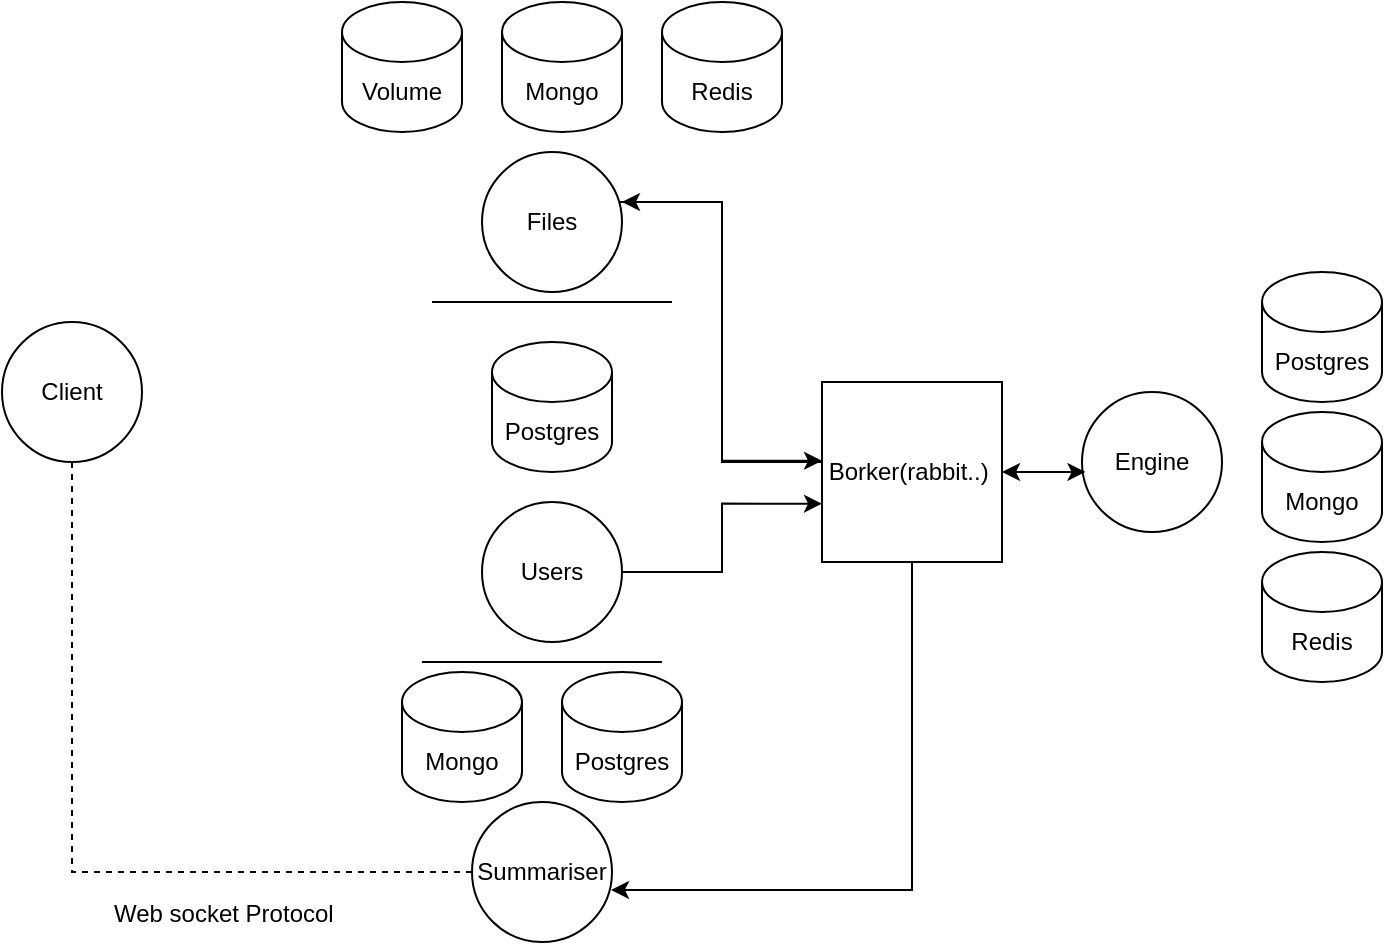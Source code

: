 <mxfile version="20.0.1" type="device"><diagram id="GJ5EhfNdMvc3TeUjdbJM" name="Page-1"><mxGraphModel dx="1738" dy="498" grid="1" gridSize="10" guides="1" tooltips="1" connect="1" arrows="1" fold="1" page="1" pageScale="1" pageWidth="850" pageHeight="1100" math="0" shadow="0"><root><mxCell id="0"/><mxCell id="1" parent="0"/><mxCell id="mVbQRSuIKEo2DpntXLYh-22" style="edgeStyle=orthogonalEdgeStyle;rounded=0;orthogonalLoop=1;jettySize=auto;html=1;entryX=0;entryY=0.676;entryDx=0;entryDy=0;entryPerimeter=0;" parent="1" source="mVbQRSuIKEo2DpntXLYh-1" target="mVbQRSuIKEo2DpntXLYh-4" edge="1"><mxGeometry relative="1" as="geometry"/></mxCell><mxCell id="mVbQRSuIKEo2DpntXLYh-1" value="Users" style="ellipse;whiteSpace=wrap;html=1;aspect=fixed;" parent="1" vertex="1"><mxGeometry x="200" y="460" width="70" height="70" as="geometry"/></mxCell><mxCell id="mVbQRSuIKEo2DpntXLYh-25" style="edgeStyle=orthogonalEdgeStyle;rounded=0;orthogonalLoop=1;jettySize=auto;html=1;entryX=0;entryY=0.438;entryDx=0;entryDy=0;entryPerimeter=0;" parent="1" source="mVbQRSuIKEo2DpntXLYh-2" target="mVbQRSuIKEo2DpntXLYh-4" edge="1"><mxGeometry relative="1" as="geometry"><Array as="points"><mxPoint x="320" y="310"/><mxPoint x="320" y="439"/></Array></mxGeometry></mxCell><mxCell id="mVbQRSuIKEo2DpntXLYh-2" value="Files" style="ellipse;whiteSpace=wrap;html=1;aspect=fixed;" parent="1" vertex="1"><mxGeometry x="200" y="285" width="70" height="70" as="geometry"/></mxCell><mxCell id="mVbQRSuIKEo2DpntXLYh-27" style="edgeStyle=orthogonalEdgeStyle;rounded=0;orthogonalLoop=1;jettySize=auto;html=1;" parent="1" source="mVbQRSuIKEo2DpntXLYh-3" target="mVbQRSuIKEo2DpntXLYh-4" edge="1"><mxGeometry relative="1" as="geometry"><Array as="points"><mxPoint x="490" y="445"/><mxPoint x="490" y="445"/></Array></mxGeometry></mxCell><mxCell id="mVbQRSuIKEo2DpntXLYh-3" value="Engine" style="ellipse;whiteSpace=wrap;html=1;aspect=fixed;" parent="1" vertex="1"><mxGeometry x="500" y="405" width="70" height="70" as="geometry"/></mxCell><mxCell id="mVbQRSuIKEo2DpntXLYh-23" style="edgeStyle=orthogonalEdgeStyle;rounded=0;orthogonalLoop=1;jettySize=auto;html=1;entryX=1;entryY=0.357;entryDx=0;entryDy=0;entryPerimeter=0;" parent="1" source="mVbQRSuIKEo2DpntXLYh-4" target="mVbQRSuIKEo2DpntXLYh-2" edge="1"><mxGeometry relative="1" as="geometry"><Array as="points"><mxPoint x="320" y="440"/><mxPoint x="320" y="310"/></Array></mxGeometry></mxCell><mxCell id="mVbQRSuIKEo2DpntXLYh-26" style="edgeStyle=orthogonalEdgeStyle;rounded=0;orthogonalLoop=1;jettySize=auto;html=1;entryX=0.025;entryY=0.571;entryDx=0;entryDy=0;entryPerimeter=0;" parent="1" source="mVbQRSuIKEo2DpntXLYh-4" target="mVbQRSuIKEo2DpntXLYh-3" edge="1"><mxGeometry relative="1" as="geometry"/></mxCell><mxCell id="mVbQRSuIKEo2DpntXLYh-29" style="edgeStyle=orthogonalEdgeStyle;rounded=0;orthogonalLoop=1;jettySize=auto;html=1;entryX=0.993;entryY=0.628;entryDx=0;entryDy=0;entryPerimeter=0;" parent="1" source="mVbQRSuIKEo2DpntXLYh-4" target="mVbQRSuIKEo2DpntXLYh-13" edge="1"><mxGeometry relative="1" as="geometry"><Array as="points"><mxPoint x="415" y="654"/></Array></mxGeometry></mxCell><mxCell id="mVbQRSuIKEo2DpntXLYh-4" value="Borker(rabbit..)&amp;nbsp;" style="whiteSpace=wrap;html=1;aspect=fixed;" parent="1" vertex="1"><mxGeometry x="370" y="400" width="90" height="90" as="geometry"/></mxCell><mxCell id="mVbQRSuIKEo2DpntXLYh-6" value="Client" style="ellipse;whiteSpace=wrap;html=1;aspect=fixed;" parent="1" vertex="1"><mxGeometry x="-40" y="370" width="70" height="70" as="geometry"/></mxCell><mxCell id="mVbQRSuIKEo2DpntXLYh-7" value="Mongo" style="shape=cylinder3;whiteSpace=wrap;html=1;boundedLbl=1;backgroundOutline=1;size=15;" parent="1" vertex="1"><mxGeometry x="590" y="415" width="60" height="65" as="geometry"/></mxCell><mxCell id="mVbQRSuIKEo2DpntXLYh-8" value="Redis" style="shape=cylinder3;whiteSpace=wrap;html=1;boundedLbl=1;backgroundOutline=1;size=15;" parent="1" vertex="1"><mxGeometry x="590" y="485" width="60" height="65" as="geometry"/></mxCell><mxCell id="mVbQRSuIKEo2DpntXLYh-9" value="Mongo" style="shape=cylinder3;whiteSpace=wrap;html=1;boundedLbl=1;backgroundOutline=1;size=15;" parent="1" vertex="1"><mxGeometry x="210" y="210" width="60" height="65" as="geometry"/></mxCell><mxCell id="mVbQRSuIKEo2DpntXLYh-10" value="Redis" style="shape=cylinder3;whiteSpace=wrap;html=1;boundedLbl=1;backgroundOutline=1;size=15;" parent="1" vertex="1"><mxGeometry x="290" y="210" width="60" height="65" as="geometry"/></mxCell><mxCell id="mVbQRSuIKEo2DpntXLYh-11" value="Volume" style="shape=cylinder3;whiteSpace=wrap;html=1;boundedLbl=1;backgroundOutline=1;size=15;" parent="1" vertex="1"><mxGeometry x="130" y="210" width="60" height="65" as="geometry"/></mxCell><mxCell id="mVbQRSuIKEo2DpntXLYh-12" value="Postgres" style="shape=cylinder3;whiteSpace=wrap;html=1;boundedLbl=1;backgroundOutline=1;size=15;" parent="1" vertex="1"><mxGeometry x="205" y="380" width="60" height="65" as="geometry"/></mxCell><mxCell id="mVbQRSuIKEo2DpntXLYh-13" value="Summariser" style="ellipse;whiteSpace=wrap;html=1;aspect=fixed;" parent="1" vertex="1"><mxGeometry x="195" y="610" width="70" height="70" as="geometry"/></mxCell><mxCell id="mVbQRSuIKEo2DpntXLYh-15" value="Postgres" style="shape=cylinder3;whiteSpace=wrap;html=1;boundedLbl=1;backgroundOutline=1;size=15;" parent="1" vertex="1"><mxGeometry x="590" y="345" width="60" height="65" as="geometry"/></mxCell><mxCell id="mVbQRSuIKEo2DpntXLYh-16" value="Mongo" style="shape=cylinder3;whiteSpace=wrap;html=1;boundedLbl=1;backgroundOutline=1;size=15;" parent="1" vertex="1"><mxGeometry x="160" y="545" width="60" height="65" as="geometry"/></mxCell><mxCell id="mVbQRSuIKEo2DpntXLYh-17" value="Postgres" style="shape=cylinder3;whiteSpace=wrap;html=1;boundedLbl=1;backgroundOutline=1;size=15;" parent="1" vertex="1"><mxGeometry x="240" y="545" width="60" height="65" as="geometry"/></mxCell><mxCell id="mVbQRSuIKEo2DpntXLYh-20" value="" style="endArrow=none;html=1;rounded=0;" parent="1" edge="1"><mxGeometry width="50" height="50" relative="1" as="geometry"><mxPoint x="175" y="360" as="sourcePoint"/><mxPoint x="295" y="360" as="targetPoint"/></mxGeometry></mxCell><mxCell id="mVbQRSuIKEo2DpntXLYh-24" value="" style="endArrow=none;html=1;rounded=0;" parent="1" edge="1"><mxGeometry width="50" height="50" relative="1" as="geometry"><mxPoint x="170" y="540" as="sourcePoint"/><mxPoint x="290" y="540" as="targetPoint"/></mxGeometry></mxCell><mxCell id="mVbQRSuIKEo2DpntXLYh-31" value="" style="endArrow=none;dashed=1;html=1;rounded=0;entryX=0;entryY=0.5;entryDx=0;entryDy=0;exitX=0.5;exitY=1;exitDx=0;exitDy=0;" parent="1" source="mVbQRSuIKEo2DpntXLYh-6" target="mVbQRSuIKEo2DpntXLYh-13" edge="1"><mxGeometry width="50" height="50" relative="1" as="geometry"><mxPoint x="80" y="700" as="sourcePoint"/><mxPoint x="130" y="650" as="targetPoint"/><Array as="points"><mxPoint x="-5" y="645"/></Array></mxGeometry></mxCell><mxCell id="mVbQRSuIKEo2DpntXLYh-32" value="Web socket Protocol" style="text;strokeColor=none;fillColor=none;align=left;verticalAlign=middle;spacingLeft=4;spacingRight=4;overflow=hidden;points=[[0,0.5],[1,0.5]];portConstraint=eastwest;rotatable=0;" parent="1" vertex="1"><mxGeometry x="10" y="650" width="140" height="30" as="geometry"/></mxCell></root></mxGraphModel></diagram></mxfile>